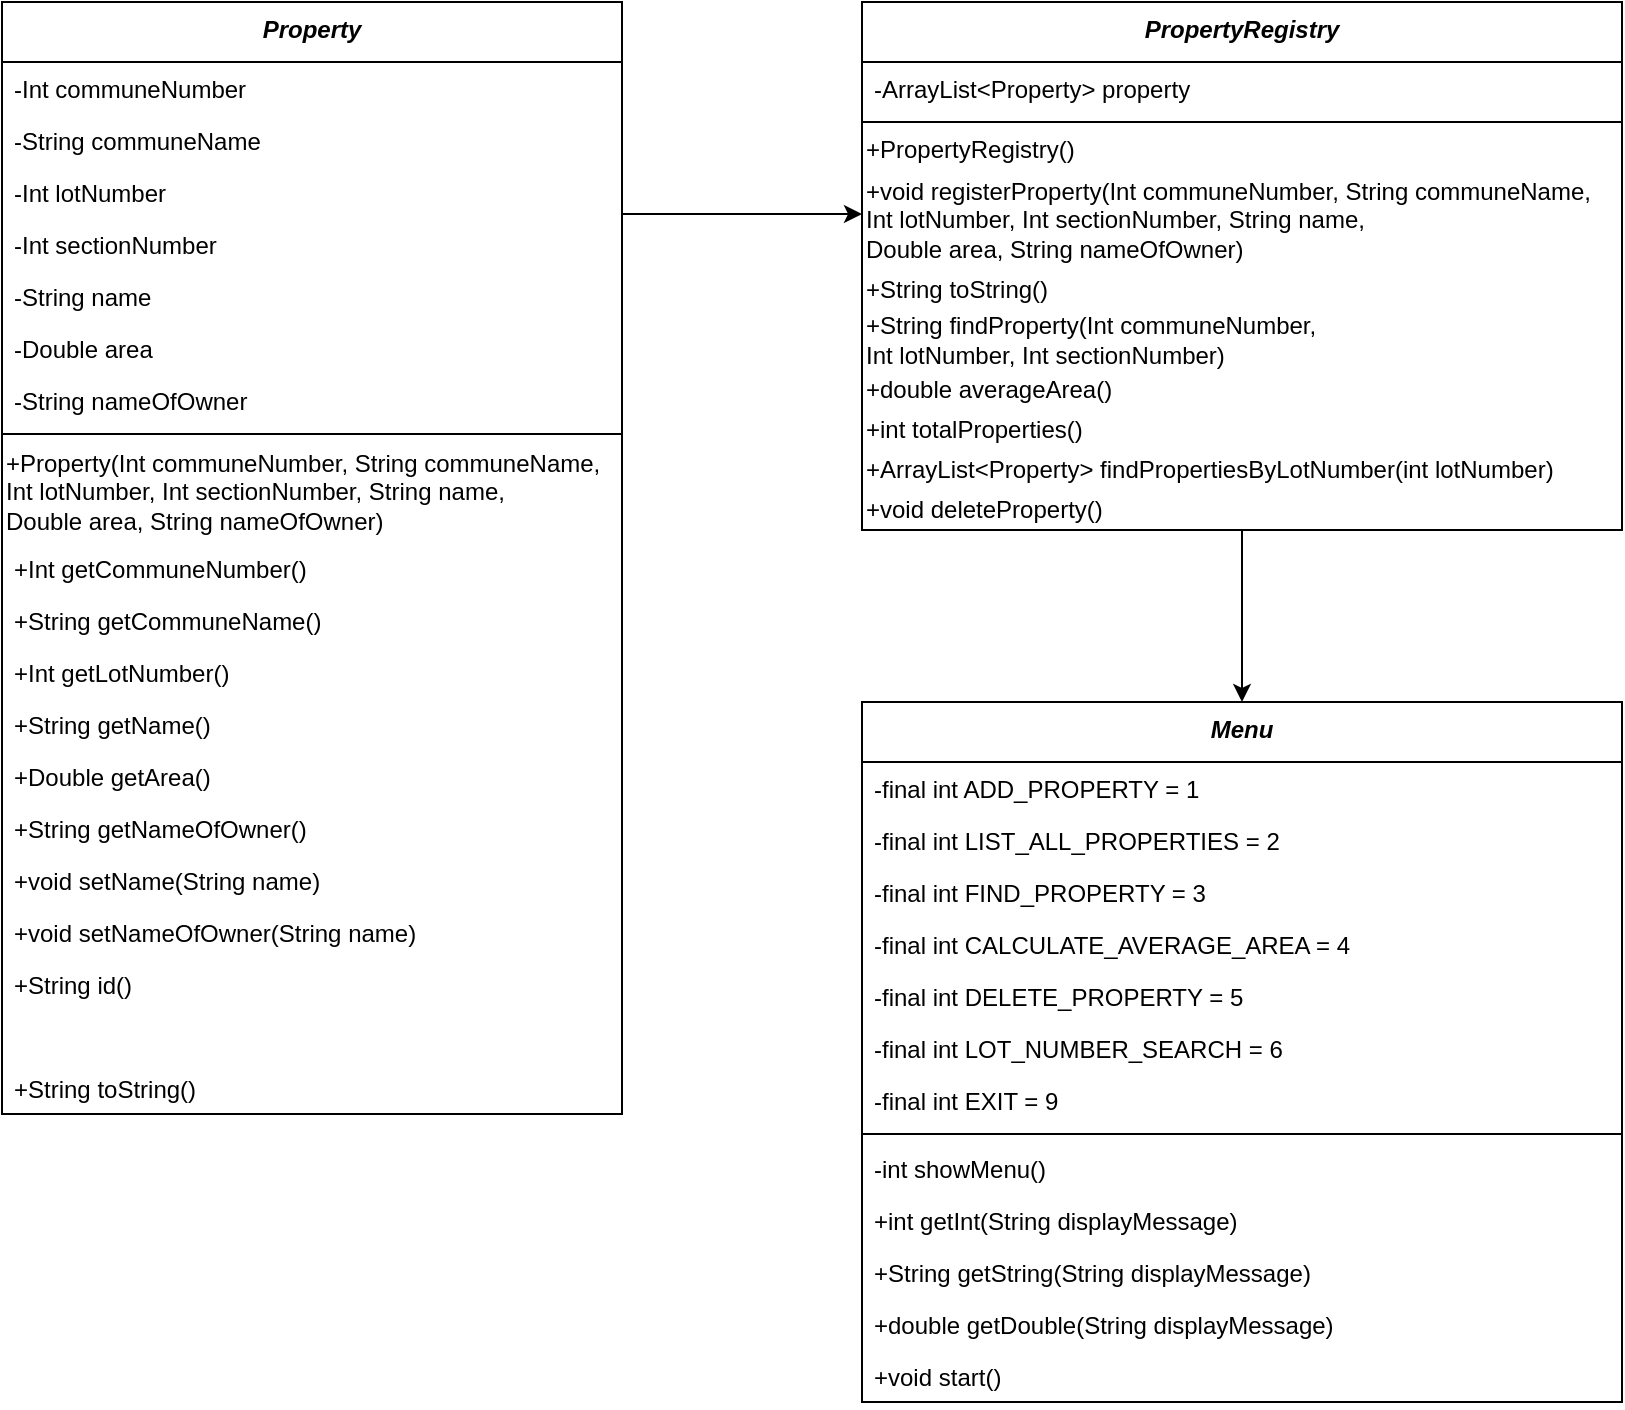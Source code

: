 <mxfile version="15.7.4" type="github">
  <diagram id="C5RBs43oDa-KdzZeNtuy" name="Page-1">
    <mxGraphModel dx="1422" dy="762" grid="1" gridSize="10" guides="1" tooltips="1" connect="1" arrows="1" fold="1" page="1" pageScale="1" pageWidth="827" pageHeight="1169" math="0" shadow="0">
      <root>
        <mxCell id="WIyWlLk6GJQsqaUBKTNV-0" />
        <mxCell id="WIyWlLk6GJQsqaUBKTNV-1" parent="WIyWlLk6GJQsqaUBKTNV-0" />
        <mxCell id="DmSDM4atNk_DdTKPXQV2-73" value="" style="edgeStyle=orthogonalEdgeStyle;rounded=0;orthogonalLoop=1;jettySize=auto;html=1;" parent="WIyWlLk6GJQsqaUBKTNV-1" source="zkfFHV4jXpPFQw0GAbJ--0" target="DmSDM4atNk_DdTKPXQV2-32" edge="1">
          <mxGeometry relative="1" as="geometry">
            <Array as="points">
              <mxPoint x="390" y="306" />
              <mxPoint x="390" y="306" />
            </Array>
          </mxGeometry>
        </mxCell>
        <mxCell id="zkfFHV4jXpPFQw0GAbJ--0" value="Property" style="swimlane;fontStyle=3;align=center;verticalAlign=top;childLayout=stackLayout;horizontal=1;startSize=30;horizontalStack=0;resizeParent=1;resizeLast=0;collapsible=1;marginBottom=0;rounded=0;shadow=0;strokeWidth=1;labelBorderColor=none;" parent="WIyWlLk6GJQsqaUBKTNV-1" vertex="1">
          <mxGeometry x="50" y="200" width="310" height="556" as="geometry">
            <mxRectangle x="230" y="140" width="160" height="26" as="alternateBounds" />
          </mxGeometry>
        </mxCell>
        <mxCell id="zkfFHV4jXpPFQw0GAbJ--1" value="-Int communeNumber" style="text;align=left;verticalAlign=top;spacingLeft=4;spacingRight=4;overflow=hidden;rotatable=0;points=[[0,0.5],[1,0.5]];portConstraint=eastwest;" parent="zkfFHV4jXpPFQw0GAbJ--0" vertex="1">
          <mxGeometry y="30" width="310" height="26" as="geometry" />
        </mxCell>
        <mxCell id="zkfFHV4jXpPFQw0GAbJ--2" value="-String communeName" style="text;align=left;verticalAlign=top;spacingLeft=4;spacingRight=4;overflow=hidden;rotatable=0;points=[[0,0.5],[1,0.5]];portConstraint=eastwest;rounded=0;shadow=0;html=0;" parent="zkfFHV4jXpPFQw0GAbJ--0" vertex="1">
          <mxGeometry y="56" width="310" height="26" as="geometry" />
        </mxCell>
        <mxCell id="zkfFHV4jXpPFQw0GAbJ--3" value="-Int lotNumber&#xa;" style="text;align=left;verticalAlign=top;spacingLeft=4;spacingRight=4;overflow=hidden;rotatable=0;points=[[0,0.5],[1,0.5]];portConstraint=eastwest;rounded=0;shadow=0;html=0;" parent="zkfFHV4jXpPFQw0GAbJ--0" vertex="1">
          <mxGeometry y="82" width="310" height="26" as="geometry" />
        </mxCell>
        <mxCell id="DmSDM4atNk_DdTKPXQV2-1" value="-Int sectionNumber&#xa;" style="text;align=left;verticalAlign=top;spacingLeft=4;spacingRight=4;overflow=hidden;rotatable=0;points=[[0,0.5],[1,0.5]];portConstraint=eastwest;rounded=0;shadow=0;html=0;" parent="zkfFHV4jXpPFQw0GAbJ--0" vertex="1">
          <mxGeometry y="108" width="310" height="26" as="geometry" />
        </mxCell>
        <mxCell id="DmSDM4atNk_DdTKPXQV2-2" value="-String name" style="text;align=left;verticalAlign=top;spacingLeft=4;spacingRight=4;overflow=hidden;rotatable=0;points=[[0,0.5],[1,0.5]];portConstraint=eastwest;rounded=0;shadow=0;html=0;" parent="zkfFHV4jXpPFQw0GAbJ--0" vertex="1">
          <mxGeometry y="134" width="310" height="26" as="geometry" />
        </mxCell>
        <mxCell id="DmSDM4atNk_DdTKPXQV2-3" value="-Double area" style="text;align=left;verticalAlign=top;spacingLeft=4;spacingRight=4;overflow=hidden;rotatable=0;points=[[0,0.5],[1,0.5]];portConstraint=eastwest;rounded=0;shadow=0;html=0;" parent="zkfFHV4jXpPFQw0GAbJ--0" vertex="1">
          <mxGeometry y="160" width="310" height="26" as="geometry" />
        </mxCell>
        <mxCell id="DmSDM4atNk_DdTKPXQV2-4" value="-String nameOfOwner" style="text;align=left;verticalAlign=top;spacingLeft=4;spacingRight=4;overflow=hidden;rotatable=0;points=[[0,0.5],[1,0.5]];portConstraint=eastwest;rounded=0;shadow=0;html=0;" parent="zkfFHV4jXpPFQw0GAbJ--0" vertex="1">
          <mxGeometry y="186" width="310" height="26" as="geometry" />
        </mxCell>
        <mxCell id="zkfFHV4jXpPFQw0GAbJ--4" value="" style="line;html=1;strokeWidth=1;align=left;verticalAlign=middle;spacingTop=-1;spacingLeft=3;spacingRight=3;rotatable=0;labelPosition=right;points=[];portConstraint=eastwest;" parent="zkfFHV4jXpPFQw0GAbJ--0" vertex="1">
          <mxGeometry y="212" width="310" height="8" as="geometry" />
        </mxCell>
        <mxCell id="DmSDM4atNk_DdTKPXQV2-5" value="+Property(Int communeNumber, String communeName, &lt;br&gt;Int lotNumber, Int sectionNumber, String name, &lt;br&gt;Double area, String nameOfOwner)" style="text;html=1;align=left;verticalAlign=middle;resizable=0;points=[];autosize=1;strokeColor=none;fillColor=none;horizontal=1;rotation=0;" parent="zkfFHV4jXpPFQw0GAbJ--0" vertex="1">
          <mxGeometry y="220" width="310" height="50" as="geometry" />
        </mxCell>
        <mxCell id="DmSDM4atNk_DdTKPXQV2-19" value="+Int getCommuneNumber()" style="text;align=left;verticalAlign=top;spacingLeft=4;spacingRight=4;overflow=hidden;rotatable=0;points=[[0,0.5],[1,0.5]];portConstraint=eastwest;rounded=0;shadow=0;html=0;" parent="zkfFHV4jXpPFQw0GAbJ--0" vertex="1">
          <mxGeometry y="270" width="310" height="26" as="geometry" />
        </mxCell>
        <mxCell id="DmSDM4atNk_DdTKPXQV2-25" value="+String getCommuneName()" style="text;align=left;verticalAlign=top;spacingLeft=4;spacingRight=4;overflow=hidden;rotatable=0;points=[[0,0.5],[1,0.5]];portConstraint=eastwest;rounded=0;shadow=0;html=0;" parent="zkfFHV4jXpPFQw0GAbJ--0" vertex="1">
          <mxGeometry y="296" width="310" height="26" as="geometry" />
        </mxCell>
        <mxCell id="DmSDM4atNk_DdTKPXQV2-24" value="+Int getLotNumber()" style="text;align=left;verticalAlign=top;spacingLeft=4;spacingRight=4;overflow=hidden;rotatable=0;points=[[0,0.5],[1,0.5]];portConstraint=eastwest;rounded=0;shadow=0;html=0;" parent="zkfFHV4jXpPFQw0GAbJ--0" vertex="1">
          <mxGeometry y="322" width="310" height="26" as="geometry" />
        </mxCell>
        <mxCell id="DmSDM4atNk_DdTKPXQV2-23" value="+String getName()" style="text;align=left;verticalAlign=top;spacingLeft=4;spacingRight=4;overflow=hidden;rotatable=0;points=[[0,0.5],[1,0.5]];portConstraint=eastwest;rounded=0;shadow=0;html=0;" parent="zkfFHV4jXpPFQw0GAbJ--0" vertex="1">
          <mxGeometry y="348" width="310" height="26" as="geometry" />
        </mxCell>
        <mxCell id="DmSDM4atNk_DdTKPXQV2-22" value="+Double getArea()" style="text;align=left;verticalAlign=top;spacingLeft=4;spacingRight=4;overflow=hidden;rotatable=0;points=[[0,0.5],[1,0.5]];portConstraint=eastwest;rounded=0;shadow=0;html=0;" parent="zkfFHV4jXpPFQw0GAbJ--0" vertex="1">
          <mxGeometry y="374" width="310" height="26" as="geometry" />
        </mxCell>
        <mxCell id="DmSDM4atNk_DdTKPXQV2-21" value="+String getNameOfOwner()" style="text;align=left;verticalAlign=top;spacingLeft=4;spacingRight=4;overflow=hidden;rotatable=0;points=[[0,0.5],[1,0.5]];portConstraint=eastwest;rounded=0;shadow=0;html=0;" parent="zkfFHV4jXpPFQw0GAbJ--0" vertex="1">
          <mxGeometry y="400" width="310" height="26" as="geometry" />
        </mxCell>
        <mxCell id="DmSDM4atNk_DdTKPXQV2-74" value="+void setName(String name)" style="text;align=left;verticalAlign=top;spacingLeft=4;spacingRight=4;overflow=hidden;rotatable=0;points=[[0,0.5],[1,0.5]];portConstraint=eastwest;rounded=0;shadow=0;html=0;" parent="zkfFHV4jXpPFQw0GAbJ--0" vertex="1">
          <mxGeometry y="426" width="310" height="26" as="geometry" />
        </mxCell>
        <mxCell id="DmSDM4atNk_DdTKPXQV2-75" value="+void setNameOfOwner(String name)" style="text;align=left;verticalAlign=top;spacingLeft=4;spacingRight=4;overflow=hidden;rotatable=0;points=[[0,0.5],[1,0.5]];portConstraint=eastwest;rounded=0;shadow=0;html=0;" parent="zkfFHV4jXpPFQw0GAbJ--0" vertex="1">
          <mxGeometry y="452" width="310" height="26" as="geometry" />
        </mxCell>
        <mxCell id="8vcpELovIS_9dfzekiUt-3" value="+String id()" style="text;align=left;verticalAlign=top;spacingLeft=4;spacingRight=4;overflow=hidden;rotatable=0;points=[[0,0.5],[1,0.5]];portConstraint=eastwest;rounded=0;shadow=0;html=0;" vertex="1" parent="zkfFHV4jXpPFQw0GAbJ--0">
          <mxGeometry y="478" width="310" height="26" as="geometry" />
        </mxCell>
        <mxCell id="DmSDM4atNk_DdTKPXQV2-76" style="text;align=left;verticalAlign=top;spacingLeft=4;spacingRight=4;overflow=hidden;rotatable=0;points=[[0,0.5],[1,0.5]];portConstraint=eastwest;rounded=0;shadow=0;html=0;" parent="zkfFHV4jXpPFQw0GAbJ--0" vertex="1">
          <mxGeometry y="504" width="310" height="26" as="geometry" />
        </mxCell>
        <mxCell id="DmSDM4atNk_DdTKPXQV2-20" value="+String toString()" style="text;align=left;verticalAlign=top;spacingLeft=4;spacingRight=4;overflow=hidden;rotatable=0;points=[[0,0.5],[1,0.5]];portConstraint=eastwest;rounded=0;shadow=0;html=0;" parent="zkfFHV4jXpPFQw0GAbJ--0" vertex="1">
          <mxGeometry y="530" width="310" height="26" as="geometry" />
        </mxCell>
        <mxCell id="8vcpELovIS_9dfzekiUt-30" value="" style="edgeStyle=orthogonalEdgeStyle;rounded=0;orthogonalLoop=1;jettySize=auto;html=1;" edge="1" parent="WIyWlLk6GJQsqaUBKTNV-1" source="DmSDM4atNk_DdTKPXQV2-32" target="8vcpELovIS_9dfzekiUt-8">
          <mxGeometry relative="1" as="geometry" />
        </mxCell>
        <mxCell id="DmSDM4atNk_DdTKPXQV2-32" value="PropertyRegistry" style="swimlane;fontStyle=3;align=center;verticalAlign=top;childLayout=stackLayout;horizontal=1;startSize=30;horizontalStack=0;resizeParent=1;resizeLast=0;collapsible=1;marginBottom=0;rounded=0;shadow=0;strokeWidth=1;labelBorderColor=none;" parent="WIyWlLk6GJQsqaUBKTNV-1" vertex="1">
          <mxGeometry x="480" y="200" width="380" height="264" as="geometry">
            <mxRectangle x="230" y="140" width="160" height="26" as="alternateBounds" />
          </mxGeometry>
        </mxCell>
        <mxCell id="DmSDM4atNk_DdTKPXQV2-33" value="-ArrayList&lt;Property&gt; property" style="text;align=left;verticalAlign=top;spacingLeft=4;spacingRight=4;overflow=hidden;rotatable=0;points=[[0,0.5],[1,0.5]];portConstraint=eastwest;" parent="DmSDM4atNk_DdTKPXQV2-32" vertex="1">
          <mxGeometry y="30" width="380" height="26" as="geometry" />
        </mxCell>
        <mxCell id="DmSDM4atNk_DdTKPXQV2-40" value="" style="line;html=1;strokeWidth=1;align=left;verticalAlign=middle;spacingTop=-1;spacingLeft=3;spacingRight=3;rotatable=0;labelPosition=right;points=[];portConstraint=eastwest;" parent="DmSDM4atNk_DdTKPXQV2-32" vertex="1">
          <mxGeometry y="56" width="380" height="8" as="geometry" />
        </mxCell>
        <mxCell id="DmSDM4atNk_DdTKPXQV2-41" value="+PropertyRegistry()" style="text;html=1;align=left;verticalAlign=middle;resizable=0;points=[];autosize=1;strokeColor=none;fillColor=none;horizontal=1;rotation=0;" parent="DmSDM4atNk_DdTKPXQV2-32" vertex="1">
          <mxGeometry y="64" width="380" height="20" as="geometry" />
        </mxCell>
        <mxCell id="DmSDM4atNk_DdTKPXQV2-50" value="+void registerProperty(Int communeNumber, String communeName,&lt;br&gt;Int lotNumber, Int sectionNumber, String name,&lt;br&gt;Double area, String nameOfOwner)" style="text;html=1;align=left;verticalAlign=middle;resizable=0;points=[];autosize=1;strokeColor=none;fillColor=none;horizontal=1;rotation=0;" parent="DmSDM4atNk_DdTKPXQV2-32" vertex="1">
          <mxGeometry y="84" width="380" height="50" as="geometry" />
        </mxCell>
        <mxCell id="DmSDM4atNk_DdTKPXQV2-51" value="+String toString()" style="text;html=1;align=left;verticalAlign=middle;resizable=0;points=[];autosize=1;strokeColor=none;fillColor=none;horizontal=1;rotation=0;" parent="DmSDM4atNk_DdTKPXQV2-32" vertex="1">
          <mxGeometry y="134" width="380" height="20" as="geometry" />
        </mxCell>
        <mxCell id="DmSDM4atNk_DdTKPXQV2-52" value="+String findProperty&lt;span&gt;(Int communeNumber,&lt;/span&gt;&lt;br&gt;Int lotNumber, Int sectionNumber)" style="text;html=1;align=left;verticalAlign=middle;resizable=0;points=[];autosize=1;strokeColor=none;fillColor=none;horizontal=1;rotation=0;" parent="DmSDM4atNk_DdTKPXQV2-32" vertex="1">
          <mxGeometry y="154" width="380" height="30" as="geometry" />
        </mxCell>
        <mxCell id="DmSDM4atNk_DdTKPXQV2-53" value="+double averageArea()" style="text;html=1;align=left;verticalAlign=middle;resizable=0;points=[];autosize=1;strokeColor=none;fillColor=none;horizontal=1;rotation=0;" parent="DmSDM4atNk_DdTKPXQV2-32" vertex="1">
          <mxGeometry y="184" width="380" height="20" as="geometry" />
        </mxCell>
        <mxCell id="8vcpELovIS_9dfzekiUt-0" value="+int totalProperties()" style="text;html=1;align=left;verticalAlign=middle;resizable=0;points=[];autosize=1;strokeColor=none;fillColor=none;horizontal=1;rotation=0;" vertex="1" parent="DmSDM4atNk_DdTKPXQV2-32">
          <mxGeometry y="204" width="380" height="20" as="geometry" />
        </mxCell>
        <mxCell id="8vcpELovIS_9dfzekiUt-1" value="+ArrayList&amp;lt;Property&amp;gt; findPropertiesByLotNumber(int lotNumber)" style="text;html=1;align=left;verticalAlign=middle;resizable=0;points=[];autosize=1;strokeColor=none;fillColor=none;horizontal=1;rotation=0;" vertex="1" parent="DmSDM4atNk_DdTKPXQV2-32">
          <mxGeometry y="224" width="380" height="20" as="geometry" />
        </mxCell>
        <mxCell id="8vcpELovIS_9dfzekiUt-2" value="+void deleteProperty()" style="text;html=1;align=left;verticalAlign=middle;resizable=0;points=[];autosize=1;strokeColor=none;fillColor=none;horizontal=1;rotation=0;" vertex="1" parent="DmSDM4atNk_DdTKPXQV2-32">
          <mxGeometry y="244" width="380" height="20" as="geometry" />
        </mxCell>
        <mxCell id="8vcpELovIS_9dfzekiUt-8" value="Menu" style="swimlane;fontStyle=3;align=center;verticalAlign=top;childLayout=stackLayout;horizontal=1;startSize=30;horizontalStack=0;resizeParent=1;resizeLast=0;collapsible=1;marginBottom=0;rounded=0;shadow=0;strokeWidth=1;labelBorderColor=none;" vertex="1" parent="WIyWlLk6GJQsqaUBKTNV-1">
          <mxGeometry x="480" y="550" width="380" height="350" as="geometry">
            <mxRectangle x="230" y="140" width="160" height="26" as="alternateBounds" />
          </mxGeometry>
        </mxCell>
        <mxCell id="8vcpELovIS_9dfzekiUt-9" value="-final int ADD_PROPERTY = 1" style="text;align=left;verticalAlign=top;spacingLeft=4;spacingRight=4;overflow=hidden;rotatable=0;points=[[0,0.5],[1,0.5]];portConstraint=eastwest;" vertex="1" parent="8vcpELovIS_9dfzekiUt-8">
          <mxGeometry y="30" width="380" height="26" as="geometry" />
        </mxCell>
        <mxCell id="8vcpELovIS_9dfzekiUt-19" value="-final int LIST_ALL_PROPERTIES = 2" style="text;align=left;verticalAlign=top;spacingLeft=4;spacingRight=4;overflow=hidden;rotatable=0;points=[[0,0.5],[1,0.5]];portConstraint=eastwest;" vertex="1" parent="8vcpELovIS_9dfzekiUt-8">
          <mxGeometry y="56" width="380" height="26" as="geometry" />
        </mxCell>
        <mxCell id="8vcpELovIS_9dfzekiUt-20" value="-final int FIND_PROPERTY = 3" style="text;align=left;verticalAlign=top;spacingLeft=4;spacingRight=4;overflow=hidden;rotatable=0;points=[[0,0.5],[1,0.5]];portConstraint=eastwest;" vertex="1" parent="8vcpELovIS_9dfzekiUt-8">
          <mxGeometry y="82" width="380" height="26" as="geometry" />
        </mxCell>
        <mxCell id="8vcpELovIS_9dfzekiUt-21" value="-final int CALCULATE_AVERAGE_AREA = 4" style="text;align=left;verticalAlign=top;spacingLeft=4;spacingRight=4;overflow=hidden;rotatable=0;points=[[0,0.5],[1,0.5]];portConstraint=eastwest;" vertex="1" parent="8vcpELovIS_9dfzekiUt-8">
          <mxGeometry y="108" width="380" height="26" as="geometry" />
        </mxCell>
        <mxCell id="8vcpELovIS_9dfzekiUt-22" value="-final int DELETE_PROPERTY = 5" style="text;align=left;verticalAlign=top;spacingLeft=4;spacingRight=4;overflow=hidden;rotatable=0;points=[[0,0.5],[1,0.5]];portConstraint=eastwest;" vertex="1" parent="8vcpELovIS_9dfzekiUt-8">
          <mxGeometry y="134" width="380" height="26" as="geometry" />
        </mxCell>
        <mxCell id="8vcpELovIS_9dfzekiUt-24" value="-final int LOT_NUMBER_SEARCH = 6" style="text;align=left;verticalAlign=top;spacingLeft=4;spacingRight=4;overflow=hidden;rotatable=0;points=[[0,0.5],[1,0.5]];portConstraint=eastwest;" vertex="1" parent="8vcpELovIS_9dfzekiUt-8">
          <mxGeometry y="160" width="380" height="26" as="geometry" />
        </mxCell>
        <mxCell id="8vcpELovIS_9dfzekiUt-23" value="-final int EXIT = 9" style="text;align=left;verticalAlign=top;spacingLeft=4;spacingRight=4;overflow=hidden;rotatable=0;points=[[0,0.5],[1,0.5]];portConstraint=eastwest;" vertex="1" parent="8vcpELovIS_9dfzekiUt-8">
          <mxGeometry y="186" width="380" height="26" as="geometry" />
        </mxCell>
        <mxCell id="8vcpELovIS_9dfzekiUt-10" value="" style="line;html=1;strokeWidth=1;align=left;verticalAlign=middle;spacingTop=-1;spacingLeft=3;spacingRight=3;rotatable=0;labelPosition=right;points=[];portConstraint=eastwest;" vertex="1" parent="8vcpELovIS_9dfzekiUt-8">
          <mxGeometry y="212" width="380" height="8" as="geometry" />
        </mxCell>
        <mxCell id="8vcpELovIS_9dfzekiUt-25" value="-int showMenu()" style="text;align=left;verticalAlign=top;spacingLeft=4;spacingRight=4;overflow=hidden;rotatable=0;points=[[0,0.5],[1,0.5]];portConstraint=eastwest;" vertex="1" parent="8vcpELovIS_9dfzekiUt-8">
          <mxGeometry y="220" width="380" height="26" as="geometry" />
        </mxCell>
        <mxCell id="8vcpELovIS_9dfzekiUt-26" value="+int getInt(String displayMessage)" style="text;align=left;verticalAlign=top;spacingLeft=4;spacingRight=4;overflow=hidden;rotatable=0;points=[[0,0.5],[1,0.5]];portConstraint=eastwest;" vertex="1" parent="8vcpELovIS_9dfzekiUt-8">
          <mxGeometry y="246" width="380" height="26" as="geometry" />
        </mxCell>
        <mxCell id="8vcpELovIS_9dfzekiUt-27" value="+String getString(String displayMessage)" style="text;align=left;verticalAlign=top;spacingLeft=4;spacingRight=4;overflow=hidden;rotatable=0;points=[[0,0.5],[1,0.5]];portConstraint=eastwest;" vertex="1" parent="8vcpELovIS_9dfzekiUt-8">
          <mxGeometry y="272" width="380" height="26" as="geometry" />
        </mxCell>
        <mxCell id="8vcpELovIS_9dfzekiUt-28" value="+double getDouble(String displayMessage)" style="text;align=left;verticalAlign=top;spacingLeft=4;spacingRight=4;overflow=hidden;rotatable=0;points=[[0,0.5],[1,0.5]];portConstraint=eastwest;" vertex="1" parent="8vcpELovIS_9dfzekiUt-8">
          <mxGeometry y="298" width="380" height="26" as="geometry" />
        </mxCell>
        <mxCell id="8vcpELovIS_9dfzekiUt-29" value="+void start()" style="text;align=left;verticalAlign=top;spacingLeft=4;spacingRight=4;overflow=hidden;rotatable=0;points=[[0,0.5],[1,0.5]];portConstraint=eastwest;" vertex="1" parent="8vcpELovIS_9dfzekiUt-8">
          <mxGeometry y="324" width="380" height="26" as="geometry" />
        </mxCell>
      </root>
    </mxGraphModel>
  </diagram>
</mxfile>
